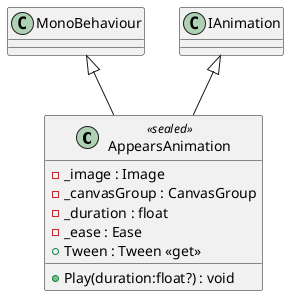 @startuml
class AppearsAnimation <<sealed>> {
    - _image : Image
    - _canvasGroup : CanvasGroup
    - _duration : float
    - _ease : Ease
    + Tween : Tween <<get>>
    + Play(duration:float?) : void
}
MonoBehaviour <|-- AppearsAnimation
IAnimation <|-- AppearsAnimation
@enduml
